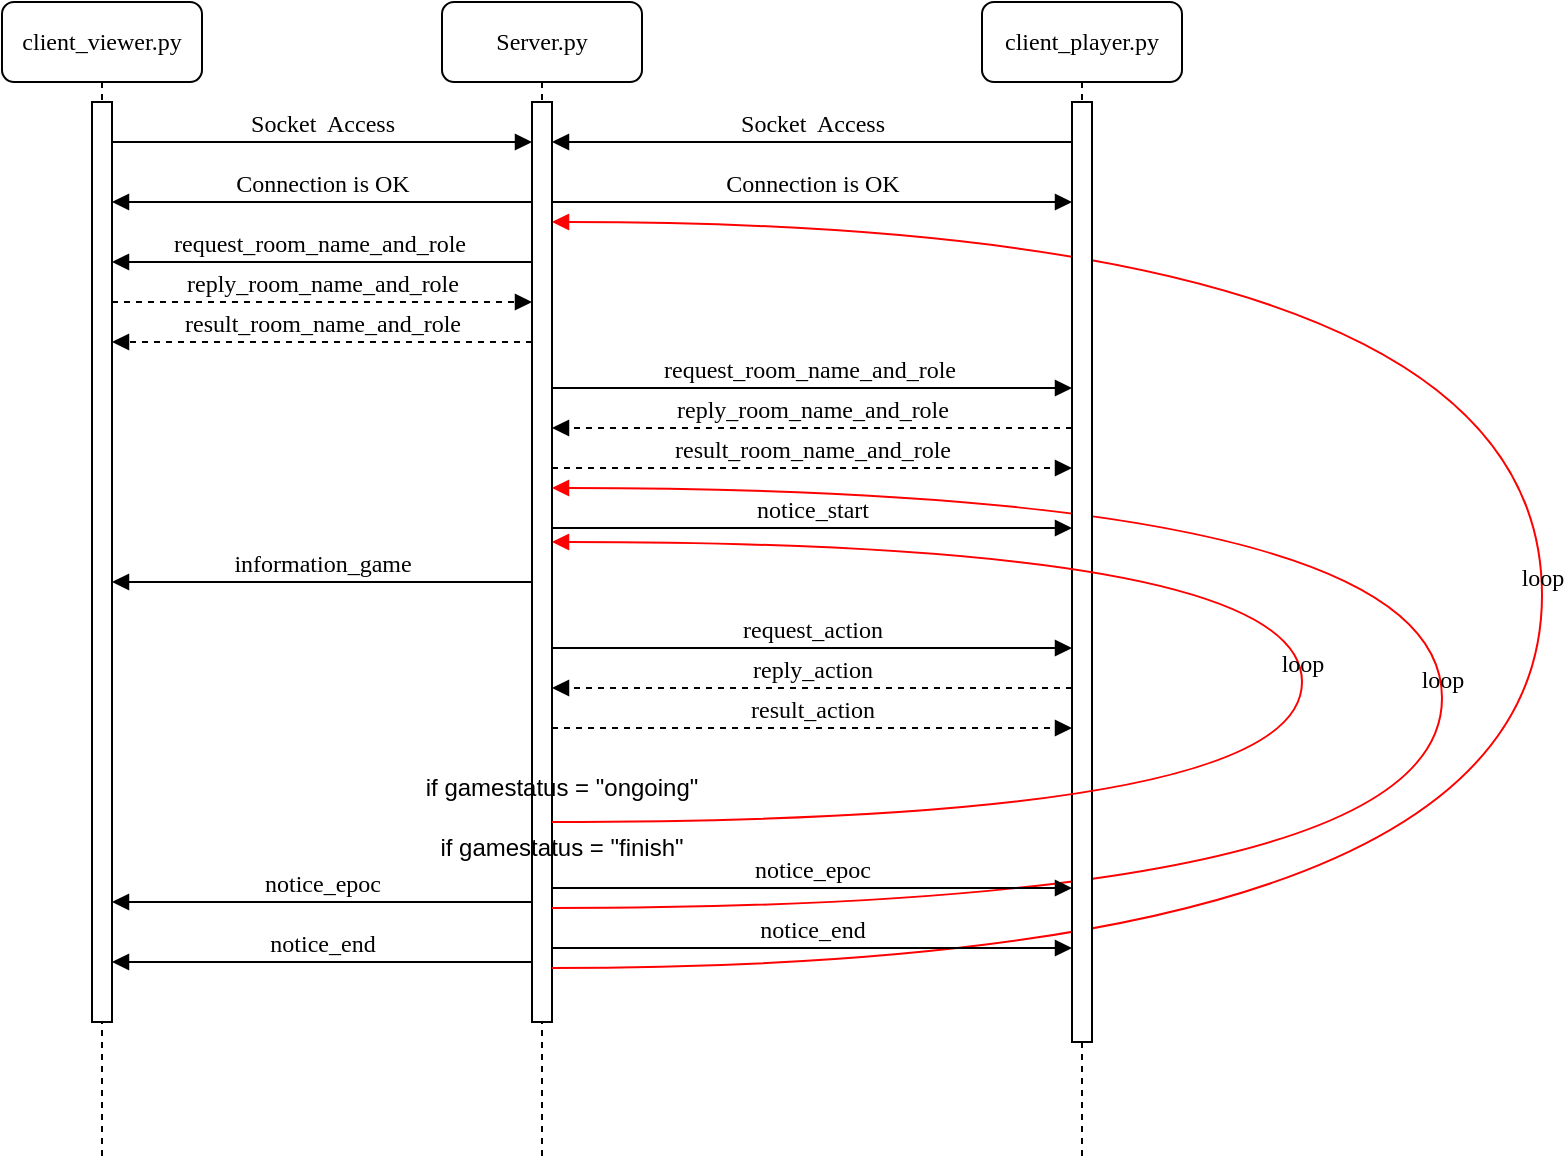 <mxfile version="13.0.1"><diagram name="Page-1" id="13e1069c-82ec-6db2-03f1-153e76fe0fe0"><mxGraphModel dx="981" dy="492" grid="1" gridSize="10" guides="1" tooltips="1" connect="1" arrows="1" fold="1" page="1" pageScale="1" pageWidth="1100" pageHeight="850" background="#ffffff" math="0" shadow="0"><root><mxCell id="0"/><mxCell id="1" parent="0"/><mxCell id="7baba1c4bc27f4b0-2" value="Server.py" style="shape=umlLifeline;perimeter=lifelinePerimeter;whiteSpace=wrap;html=1;container=1;collapsible=0;recursiveResize=0;outlineConnect=0;rounded=1;shadow=0;comic=0;labelBackgroundColor=none;strokeWidth=1;fontFamily=Verdana;fontSize=12;align=center;" parent="1" vertex="1"><mxGeometry x="240" y="80" width="100" height="580" as="geometry"/></mxCell><mxCell id="7baba1c4bc27f4b0-10" value="" style="html=1;points=[];perimeter=orthogonalPerimeter;rounded=0;shadow=0;comic=0;labelBackgroundColor=none;strokeWidth=1;fontFamily=Verdana;fontSize=12;align=center;" parent="7baba1c4bc27f4b0-2" vertex="1"><mxGeometry x="45" y="50" width="10" height="460" as="geometry"/></mxCell><mxCell id="b_O5hPqMvMYezO1hJtx4-10" value="loop" style="html=1;verticalAlign=bottom;endArrow=block;labelBackgroundColor=none;fontFamily=Verdana;fontSize=12;elbow=vertical;edgeStyle=orthogonalEdgeStyle;curved=1;fillColor=#f8cecc;strokeColor=#FF0000;" parent="7baba1c4bc27f4b0-2" edge="1"><mxGeometry relative="1" as="geometry"><mxPoint x="55" y="453" as="sourcePoint"/><mxPoint x="55" y="243" as="targetPoint"/><Array as="points"><mxPoint x="500" y="453"/><mxPoint x="500" y="243"/></Array></mxGeometry></mxCell><mxCell id="ZpIBlPBCzrbiHhvnMdNx-2" value="loop" style="html=1;verticalAlign=bottom;endArrow=block;labelBackgroundColor=none;fontFamily=Verdana;fontSize=12;elbow=vertical;edgeStyle=orthogonalEdgeStyle;curved=1;fillColor=#f8cecc;strokeColor=#FF0000;" edge="1" parent="7baba1c4bc27f4b0-2" target="7baba1c4bc27f4b0-10"><mxGeometry relative="1" as="geometry"><mxPoint x="55" y="483" as="sourcePoint"/><mxPoint x="55" y="143" as="targetPoint"/><Array as="points"><mxPoint x="550" y="483"/><mxPoint x="550" y="110"/></Array></mxGeometry></mxCell><mxCell id="7baba1c4bc27f4b0-3" value="client_player.py" style="shape=umlLifeline;perimeter=lifelinePerimeter;whiteSpace=wrap;html=1;container=1;collapsible=0;recursiveResize=0;outlineConnect=0;rounded=1;shadow=0;comic=0;labelBackgroundColor=none;strokeWidth=1;fontFamily=Verdana;fontSize=12;align=center;" parent="1" vertex="1"><mxGeometry x="510" y="80" width="100" height="580" as="geometry"/></mxCell><mxCell id="7baba1c4bc27f4b0-13" value="" style="html=1;points=[];perimeter=orthogonalPerimeter;rounded=0;shadow=0;comic=0;labelBackgroundColor=none;strokeWidth=1;fontFamily=Verdana;fontSize=12;align=center;" parent="7baba1c4bc27f4b0-3" vertex="1"><mxGeometry x="45" y="50" width="10" height="470" as="geometry"/></mxCell><mxCell id="7baba1c4bc27f4b0-8" value="client_viewer.py" style="shape=umlLifeline;perimeter=lifelinePerimeter;whiteSpace=wrap;html=1;container=1;collapsible=0;recursiveResize=0;outlineConnect=0;rounded=1;shadow=0;comic=0;labelBackgroundColor=none;strokeWidth=1;fontFamily=Verdana;fontSize=12;align=center;" parent="1" vertex="1"><mxGeometry x="20" y="80" width="100" height="580" as="geometry"/></mxCell><mxCell id="7baba1c4bc27f4b0-9" value="" style="html=1;points=[];perimeter=orthogonalPerimeter;rounded=0;shadow=0;comic=0;labelBackgroundColor=none;strokeWidth=1;fontFamily=Verdana;fontSize=12;align=center;" parent="7baba1c4bc27f4b0-8" vertex="1"><mxGeometry x="45" y="50" width="10" height="460" as="geometry"/></mxCell><mxCell id="CcWRe7wPhoUPbyZ3DxRf-2" value="Socket&amp;nbsp; Access" style="html=1;verticalAlign=bottom;endArrow=block;entryX=0;entryY=0;labelBackgroundColor=none;fontFamily=Verdana;fontSize=12;edgeStyle=elbowEdgeStyle;elbow=vertical;" parent="1" source="7baba1c4bc27f4b0-13" edge="1"><mxGeometry relative="1" as="geometry"><mxPoint x="160" y="190" as="sourcePoint"/><mxPoint x="295" y="150" as="targetPoint"/></mxGeometry></mxCell><mxCell id="CcWRe7wPhoUPbyZ3DxRf-9" value="request_room_name_and_role&amp;nbsp;" style="html=1;verticalAlign=bottom;endArrow=block;labelBackgroundColor=none;fontFamily=Verdana;fontSize=12;edgeStyle=elbowEdgeStyle;elbow=vertical;" parent="1" edge="1"><mxGeometry relative="1" as="geometry"><mxPoint x="295" y="273" as="sourcePoint"/><mxPoint x="555" y="273" as="targetPoint"/><Array as="points"><mxPoint x="330" y="273"/><mxPoint x="520" y="253"/><mxPoint x="320" y="253"/><mxPoint x="430" y="253"/><mxPoint x="340" y="293"/><mxPoint x="360" y="250"/><mxPoint x="360" y="233"/><mxPoint x="400" y="273"/><mxPoint x="365" y="323"/></Array></mxGeometry></mxCell><mxCell id="CcWRe7wPhoUPbyZ3DxRf-10" value="result_room_name_and_role" style="html=1;verticalAlign=bottom;endArrow=block;labelBackgroundColor=none;fontFamily=Verdana;fontSize=12;edgeStyle=elbowEdgeStyle;elbow=vertical;dashed=1;" parent="1" edge="1"><mxGeometry relative="1" as="geometry"><mxPoint x="295" y="313" as="sourcePoint"/><mxPoint x="555" y="313" as="targetPoint"/><Array as="points"><mxPoint x="320" y="313"/><mxPoint x="500" y="303"/><mxPoint x="420" y="333"/><mxPoint x="330" y="313"/><mxPoint x="340" y="293"/><mxPoint x="440" y="263"/><mxPoint x="350" y="303"/><mxPoint x="370" y="260"/><mxPoint x="370" y="243"/><mxPoint x="410" y="283"/><mxPoint x="375" y="333"/></Array></mxGeometry></mxCell><mxCell id="CcWRe7wPhoUPbyZ3DxRf-11" value="reply_room_name_and_role" style="html=1;verticalAlign=bottom;endArrow=block;labelBackgroundColor=none;fontFamily=Verdana;fontSize=12;edgeStyle=elbowEdgeStyle;elbow=vertical;dashed=1;" parent="1" edge="1"><mxGeometry relative="1" as="geometry"><mxPoint x="555" y="293" as="sourcePoint"/><mxPoint x="295" y="293" as="targetPoint"/><Array as="points"><mxPoint x="330" y="293"/><mxPoint x="460" y="283"/><mxPoint x="480" y="353"/><mxPoint x="410" y="353"/><mxPoint x="330" y="333"/><mxPoint x="410" y="313"/><mxPoint x="420" y="323"/><mxPoint x="430" y="313"/><mxPoint x="335" y="332.58"/><mxPoint x="435" y="302.58"/><mxPoint x="345" y="342.58"/><mxPoint x="365" y="299.58"/><mxPoint x="365" y="282.58"/><mxPoint x="405" y="322.58"/><mxPoint x="370" y="372.58"/></Array></mxGeometry></mxCell><mxCell id="CcWRe7wPhoUPbyZ3DxRf-15" value="information_game" style="html=1;verticalAlign=bottom;endArrow=block;labelBackgroundColor=none;fontFamily=Verdana;fontSize=12;edgeStyle=elbowEdgeStyle;elbow=vertical;" parent="1" source="7baba1c4bc27f4b0-10" target="7baba1c4bc27f4b0-9" edge="1"><mxGeometry relative="1" as="geometry"><mxPoint x="270" y="350" as="sourcePoint"/><mxPoint x="120" y="350" as="targetPoint"/><Array as="points"><mxPoint x="250" y="370"/><mxPoint x="230" y="380"/><mxPoint x="250" y="350"/><mxPoint x="250" y="250"/><mxPoint x="260" y="390"/><mxPoint x="250" y="350"/><mxPoint x="180" y="340"/><mxPoint x="235" y="350"/><mxPoint x="155" y="330"/><mxPoint x="235" y="310"/><mxPoint x="245" y="320"/><mxPoint x="255" y="310"/><mxPoint x="160" y="329.58"/><mxPoint x="260" y="299.58"/><mxPoint x="170" y="339.58"/><mxPoint x="190" y="296.58"/><mxPoint x="190" y="279.58"/><mxPoint x="230" y="319.58"/><mxPoint x="195" y="369.58"/></Array></mxGeometry></mxCell><mxCell id="CcWRe7wPhoUPbyZ3DxRf-17" value="notice_start" style="html=1;verticalAlign=bottom;endArrow=block;labelBackgroundColor=none;fontFamily=Verdana;fontSize=12;edgeStyle=elbowEdgeStyle;elbow=vertical;" parent="1" edge="1"><mxGeometry relative="1" as="geometry"><mxPoint x="295" y="343" as="sourcePoint"/><mxPoint x="555" y="343" as="targetPoint"/><Array as="points"><mxPoint x="320" y="343"/><mxPoint x="320" y="343"/><mxPoint x="350" y="353"/><mxPoint x="490" y="333"/><mxPoint x="350" y="392"/><mxPoint x="425" y="392.17"/><mxPoint x="335" y="372.17"/><mxPoint x="345" y="352.17"/><mxPoint x="445" y="322.17"/><mxPoint x="355" y="362.17"/><mxPoint x="375" y="319.17"/><mxPoint x="375" y="302.17"/><mxPoint x="415" y="342.17"/><mxPoint x="380" y="392.17"/></Array></mxGeometry></mxCell><mxCell id="CcWRe7wPhoUPbyZ3DxRf-19" value="Connection is OK" style="html=1;verticalAlign=bottom;endArrow=block;labelBackgroundColor=none;fontFamily=Verdana;fontSize=12;edgeStyle=elbowEdgeStyle;elbow=vertical;" parent="1" source="7baba1c4bc27f4b0-10" target="7baba1c4bc27f4b0-9" edge="1"><mxGeometry relative="1" as="geometry"><mxPoint x="295" y="350" as="sourcePoint"/><mxPoint x="165" y="350" as="targetPoint"/><Array as="points"><mxPoint x="260" y="180"/><mxPoint x="250" y="350"/><mxPoint x="270" y="345"/><mxPoint x="260" y="320"/><mxPoint x="260" y="390"/><mxPoint x="190" y="350"/><mxPoint x="245" y="360"/><mxPoint x="165" y="340"/><mxPoint x="245" y="320"/><mxPoint x="255" y="330"/><mxPoint x="265" y="320"/><mxPoint x="170" y="339.58"/><mxPoint x="270" y="309.58"/><mxPoint x="180" y="349.58"/><mxPoint x="200" y="306.58"/><mxPoint x="200" y="289.58"/><mxPoint x="240" y="329.58"/><mxPoint x="205" y="379.58"/></Array></mxGeometry></mxCell><mxCell id="CcWRe7wPhoUPbyZ3DxRf-20" value="request_action" style="html=1;verticalAlign=bottom;endArrow=block;labelBackgroundColor=none;fontFamily=Verdana;fontSize=12;edgeStyle=elbowEdgeStyle;elbow=vertical;" parent="1" edge="1"><mxGeometry relative="1" as="geometry"><mxPoint x="295" y="403" as="sourcePoint"/><mxPoint x="555" y="403" as="targetPoint"/><Array as="points"><mxPoint x="370" y="403"/><mxPoint x="510" y="363"/><mxPoint x="400" y="443"/><mxPoint x="370" y="483"/><mxPoint x="350" y="493"/><mxPoint x="380" y="463"/><mxPoint x="340" y="443"/><mxPoint x="375" y="463"/><mxPoint x="410" y="493"/><mxPoint x="430" y="473"/><mxPoint x="405" y="492.58"/><mxPoint x="345" y="527.58"/></Array></mxGeometry></mxCell><mxCell id="CcWRe7wPhoUPbyZ3DxRf-26" value="if gamestatus = &quot;ongoing&quot;" style="text;html=1;strokeColor=none;fillColor=none;align=center;verticalAlign=middle;whiteSpace=wrap;rounded=0;" parent="1" vertex="1"><mxGeometry x="230" y="463" width="140" height="20" as="geometry"/></mxCell><mxCell id="CcWRe7wPhoUPbyZ3DxRf-29" value="if gamestatus = &quot;finish&quot;" style="text;html=1;strokeColor=none;fillColor=none;align=center;verticalAlign=middle;whiteSpace=wrap;rounded=0;" parent="1" vertex="1"><mxGeometry x="230" y="493" width="140" height="20" as="geometry"/></mxCell><mxCell id="b_O5hPqMvMYezO1hJtx4-1" value="Connection is OK" style="html=1;verticalAlign=bottom;endArrow=block;labelBackgroundColor=none;fontFamily=Verdana;fontSize=12;edgeStyle=elbowEdgeStyle;elbow=vertical;" parent="1" source="7baba1c4bc27f4b0-10" target="7baba1c4bc27f4b0-13" edge="1"><mxGeometry relative="1" as="geometry"><mxPoint x="300" y="170" as="sourcePoint"/><mxPoint x="450" y="170" as="targetPoint"/><Array as="points"><mxPoint x="360" y="180"/><mxPoint x="435" y="170"/><mxPoint x="345" y="210"/><mxPoint x="365" y="167"/><mxPoint x="365" y="150"/><mxPoint x="405" y="190"/><mxPoint x="370" y="240"/></Array></mxGeometry></mxCell><mxCell id="b_O5hPqMvMYezO1hJtx4-4" value="reply_action" style="html=1;verticalAlign=bottom;endArrow=block;labelBackgroundColor=none;fontFamily=Verdana;fontSize=12;edgeStyle=elbowEdgeStyle;elbow=vertical;dashed=1;" parent="1" edge="1"><mxGeometry relative="1" as="geometry"><mxPoint x="555" y="423" as="sourcePoint"/><mxPoint x="295" y="423" as="targetPoint"/><Array as="points"><mxPoint x="360" y="423"/><mxPoint x="330" y="383"/><mxPoint x="470" y="293"/><mxPoint x="490" y="363"/><mxPoint x="420" y="363"/><mxPoint x="340" y="343"/><mxPoint x="420" y="323"/><mxPoint x="430" y="333"/><mxPoint x="440" y="323"/><mxPoint x="345" y="342.58"/><mxPoint x="445" y="312.58"/><mxPoint x="355" y="352.58"/><mxPoint x="375" y="309.58"/><mxPoint x="375" y="292.58"/><mxPoint x="415" y="332.58"/><mxPoint x="380" y="382.58"/></Array></mxGeometry></mxCell><mxCell id="b_O5hPqMvMYezO1hJtx4-5" value="result_action" style="html=1;verticalAlign=bottom;endArrow=block;labelBackgroundColor=none;fontFamily=Verdana;fontSize=12;edgeStyle=elbowEdgeStyle;elbow=vertical;dashed=1;" parent="1" edge="1"><mxGeometry relative="1" as="geometry"><mxPoint x="295" y="443" as="sourcePoint"/><mxPoint x="555" y="443" as="targetPoint"/><Array as="points"><mxPoint x="380" y="443"/><mxPoint x="480" y="403"/><mxPoint x="330" y="393"/><mxPoint x="520" y="373"/><mxPoint x="410" y="453"/><mxPoint x="380" y="493"/><mxPoint x="360" y="503"/><mxPoint x="390" y="473"/><mxPoint x="350" y="453"/><mxPoint x="385" y="473"/><mxPoint x="420" y="503"/><mxPoint x="440" y="483"/><mxPoint x="415" y="502.58"/><mxPoint x="355" y="537.58"/></Array></mxGeometry></mxCell><mxCell id="b_O5hPqMvMYezO1hJtx4-7" value="notice_end" style="html=1;verticalAlign=bottom;endArrow=block;labelBackgroundColor=none;fontFamily=Verdana;fontSize=12;edgeStyle=elbowEdgeStyle;elbow=vertical;" parent="1" edge="1"><mxGeometry relative="1" as="geometry"><mxPoint x="295" y="553" as="sourcePoint"/><mxPoint x="555" y="553" as="targetPoint"/><Array as="points"><mxPoint x="350" y="553"/><mxPoint x="360" y="543"/><mxPoint x="480" y="523"/><mxPoint x="370" y="553"/><mxPoint x="485" y="593"/><mxPoint x="345" y="652"/><mxPoint x="420" y="652.17"/><mxPoint x="330" y="632.17"/><mxPoint x="340" y="612.17"/><mxPoint x="440" y="582.17"/><mxPoint x="350" y="622.17"/><mxPoint x="370" y="579.17"/><mxPoint x="370" y="562.17"/><mxPoint x="410" y="602.17"/><mxPoint x="375" y="652.17"/></Array></mxGeometry></mxCell><mxCell id="ZpIBlPBCzrbiHhvnMdNx-1" value="notice_epoc" style="html=1;verticalAlign=bottom;endArrow=block;labelBackgroundColor=none;fontFamily=Verdana;fontSize=12;edgeStyle=elbowEdgeStyle;elbow=vertical;" edge="1" parent="1"><mxGeometry relative="1" as="geometry"><mxPoint x="295" y="523" as="sourcePoint"/><mxPoint x="555" y="523" as="targetPoint"/><Array as="points"><mxPoint x="350" y="523"/><mxPoint x="360" y="513"/><mxPoint x="480" y="493"/><mxPoint x="370" y="523"/><mxPoint x="485" y="563"/><mxPoint x="345" y="622"/><mxPoint x="420" y="622.17"/><mxPoint x="330" y="602.17"/><mxPoint x="340" y="582.17"/><mxPoint x="440" y="552.17"/><mxPoint x="350" y="592.17"/><mxPoint x="370" y="549.17"/><mxPoint x="370" y="532.17"/><mxPoint x="410" y="572.17"/><mxPoint x="375" y="622.17"/></Array></mxGeometry></mxCell><mxCell id="ZpIBlPBCzrbiHhvnMdNx-3" value="Socket&amp;nbsp; Access" style="html=1;verticalAlign=bottom;endArrow=block;labelBackgroundColor=none;fontFamily=Verdana;fontSize=12;edgeStyle=elbowEdgeStyle;elbow=vertical;" edge="1" parent="1" source="7baba1c4bc27f4b0-9" target="7baba1c4bc27f4b0-10"><mxGeometry relative="1" as="geometry"><mxPoint x="565" y="160" as="sourcePoint"/><mxPoint x="305" y="160" as="targetPoint"/><Array as="points"><mxPoint x="210" y="150"/></Array></mxGeometry></mxCell><mxCell id="ZpIBlPBCzrbiHhvnMdNx-4" value="request_room_name_and_role&amp;nbsp;" style="html=1;verticalAlign=bottom;endArrow=block;labelBackgroundColor=none;fontFamily=Verdana;fontSize=12;edgeStyle=elbowEdgeStyle;elbow=vertical;" edge="1" parent="1" source="7baba1c4bc27f4b0-10" target="7baba1c4bc27f4b0-9"><mxGeometry relative="1" as="geometry"><mxPoint x="100" y="290" as="sourcePoint"/><mxPoint x="360" y="290" as="targetPoint"/><Array as="points"><mxPoint x="160" y="210"/><mxPoint x="110" y="200"/><mxPoint x="230" y="220"/><mxPoint x="325" y="290"/><mxPoint x="125" y="290"/><mxPoint x="235" y="290"/><mxPoint x="145" y="330"/><mxPoint x="165" y="287"/><mxPoint x="165" y="270"/><mxPoint x="205" y="310"/><mxPoint x="170" y="360"/></Array></mxGeometry></mxCell><mxCell id="ZpIBlPBCzrbiHhvnMdNx-5" value="reply_room_name_and_role" style="html=1;verticalAlign=bottom;endArrow=block;labelBackgroundColor=none;fontFamily=Verdana;fontSize=12;edgeStyle=elbowEdgeStyle;elbow=vertical;dashed=1;" edge="1" parent="1" source="7baba1c4bc27f4b0-9" target="7baba1c4bc27f4b0-10"><mxGeometry relative="1" as="geometry"><mxPoint x="565" y="270" as="sourcePoint"/><mxPoint x="305" y="270" as="targetPoint"/><Array as="points"><mxPoint x="230" y="230"/><mxPoint x="140" y="240"/><mxPoint x="180" y="230"/><mxPoint x="240" y="270"/><mxPoint x="490" y="340"/><mxPoint x="420" y="340"/><mxPoint x="340" y="320"/><mxPoint x="420" y="300"/><mxPoint x="430" y="310"/><mxPoint x="440" y="300"/><mxPoint x="345" y="319.58"/><mxPoint x="445" y="289.58"/><mxPoint x="355" y="329.58"/><mxPoint x="375" y="286.58"/><mxPoint x="375" y="269.58"/><mxPoint x="415" y="309.58"/><mxPoint x="380" y="359.58"/></Array></mxGeometry></mxCell><mxCell id="CcWRe7wPhoUPbyZ3DxRf-33" value="loop" style="html=1;verticalAlign=bottom;endArrow=block;labelBackgroundColor=none;fontFamily=Verdana;fontSize=12;elbow=vertical;edgeStyle=orthogonalEdgeStyle;curved=1;fillColor=#f8cecc;strokeColor=#FF0000;" parent="1" target="7baba1c4bc27f4b0-10" edge="1"><mxGeometry relative="1" as="geometry"><mxPoint x="295" y="490" as="sourcePoint"/><mxPoint x="295" y="360" as="targetPoint"/><Array as="points"><mxPoint x="670" y="490"/><mxPoint x="670" y="350"/></Array></mxGeometry></mxCell><mxCell id="ZpIBlPBCzrbiHhvnMdNx-6" value="result_room_name_and_role" style="html=1;verticalAlign=bottom;endArrow=block;labelBackgroundColor=none;fontFamily=Verdana;fontSize=12;edgeStyle=elbowEdgeStyle;elbow=vertical;dashed=1;" edge="1" parent="1" source="7baba1c4bc27f4b0-10" target="7baba1c4bc27f4b0-9"><mxGeometry relative="1" as="geometry"><mxPoint x="305" y="323" as="sourcePoint"/><mxPoint x="565" y="323" as="targetPoint"/><Array as="points"><mxPoint x="240" y="250"/><mxPoint x="180" y="330"/><mxPoint x="510" y="313"/><mxPoint x="430" y="343"/><mxPoint x="340" y="323"/><mxPoint x="350" y="303"/><mxPoint x="450" y="273"/><mxPoint x="360" y="313"/><mxPoint x="380" y="270"/><mxPoint x="380" y="253"/><mxPoint x="420" y="293"/><mxPoint x="385" y="343"/></Array></mxGeometry></mxCell><mxCell id="ZpIBlPBCzrbiHhvnMdNx-7" value="notice_epoc&lt;span style=&quot;font-family: monospace ; font-size: 0px&quot;&gt;%3CmxGraphModel%3E%3Croot%3E%3CmxCell%20id%3D%220%22%2F%3E%3CmxCell%20id%3D%221%22%20parent%3D%220%22%2F%3E%3CmxCell%20id%3D%222%22%20value%3D%22Server.py%22%20style%3D%22shape%3DumlLifeline%3Bperimeter%3DlifelinePerimeter%3BwhiteSpace%3Dwrap%3Bhtml%3D1%3Bcontainer%3D1%3Bcollapsible%3D0%3BrecursiveResize%3D0%3BoutlineConnect%3D0%3Brounded%3D1%3Bshadow%3D0%3Bcomic%3D0%3BlabelBackgroundColor%3Dnone%3BstrokeWidth%3D1%3BfontFamily%3DVerdana%3BfontSize%3D12%3Balign%3Dcenter%3B%22%20vertex%3D%221%22%20parent%3D%221%22%3E%3CmxGeometry%20x%3D%22240%22%20y%3D%2280%22%20width%3D%22100%22%20height%3D%22580%22%20as%3D%22geometry%22%2F%3E%3C%2FmxCell%3E%3CmxCell%20id%3D%223%22%20value%3D%22%22%20style%3D%22html%3D1%3Bpoints%3D%5B%5D%3Bperimeter%3DorthogonalPerimeter%3Brounded%3D0%3Bshadow%3D0%3Bcomic%3D0%3BlabelBackgroundColor%3Dnone%3BstrokeWidth%3D1%3BfontFamily%3DVerdana%3BfontSize%3D12%3Balign%3Dcenter%3B%22%20vertex%3D%221%22%20parent%3D%222%22%3E%3CmxGeometry%20x%3D%2245%22%20y%3D%2250%22%20width%3D%2210%22%20height%3D%22460%22%20as%3D%22geometry%22%2F%3E%3C%2FmxCell%3E%3CmxCell%20id%3D%224%22%20value%3D%22loop%22%20style%3D%22html%3D1%3BverticalAlign%3Dbottom%3BendArrow%3Dblock%3BlabelBackgroundColor%3Dnone%3BfontFamily%3DVerdana%3BfontSize%3D12%3Belbow%3Dvertical%3BedgeStyle%3DorthogonalEdgeStyle%3Bcurved%3D1%3BfillColor%3D%23f8cecc%3BstrokeColor%3D%23FF0000%3B%22%20edge%3D%221%22%20parent%3D%222%22%3E%3CmxGeometry%20relative%3D%221%22%20as%3D%22geometry%22%3E%3CmxPoint%20x%3D%2255%22%20y%3D%22453%22%20as%3D%22sourcePoint%22%2F%3E%3CmxPoint%20x%3D%2255%22%20y%3D%22243%22%20as%3D%22targetPoint%22%2F%3E%3CArray%20as%3D%22points%22%3E%3CmxPoint%20x%3D%22500%22%20y%3D%22453%22%2F%3E%3CmxPoint%20x%3D%22500%22%20y%3D%22243%22%2F%3E%3C%2FArray%3E%3C%2FmxGeometry%3E%3C%2FmxCell%3E%3CmxCell%20id%3D%225%22%20value%3D%22loop%22%20style%3D%22html%3D1%3BverticalAlign%3Dbottom%3BendArrow%3Dblock%3BlabelBackgroundColor%3Dnone%3BfontFamily%3DVerdana%3BfontSize%3D12%3Belbow%3Dvertical%3BedgeStyle%3DorthogonalEdgeStyle%3Bcurved%3D1%3BfillColor%3D%23f8cecc%3BstrokeColor%3D%23FF0000%3B%22%20edge%3D%221%22%20parent%3D%222%22%3E%3CmxGeometry%20relative%3D%221%22%20as%3D%22geometry%22%3E%3CmxPoint%20x%3D%2255%22%20y%3D%22483%22%20as%3D%22sourcePoint%22%2F%3E%3CmxPoint%20x%3D%2255%22%20y%3D%22143%22%20as%3D%22targetPoint%22%2F%3E%3CArray%20as%3D%22points%22%3E%3CmxPoint%20x%3D%22550%22%20y%3D%22483%22%2F%3E%3CmxPoint%20x%3D%22550%22%20y%3D%22143%22%2F%3E%3C%2FArray%3E%3C%2FmxGeometry%3E%3C%2FmxCell%3E%3CmxCell%20id%3D%226%22%20value%3D%22client_player.py%22%20style%3D%22shape%3DumlLifeline%3Bperimeter%3DlifelinePerimeter%3BwhiteSpace%3Dwrap%3Bhtml%3D1%3Bcontainer%3D1%3Bcollapsible%3D0%3BrecursiveResize%3D0%3BoutlineConnect%3D0%3Brounded%3D1%3Bshadow%3D0%3Bcomic%3D0%3BlabelBackgroundColor%3Dnone%3BstrokeWidth%3D1%3BfontFamily%3DVerdana%3BfontSize%3D12%3Balign%3Dcenter%3B%22%20vertex%3D%221%22%20parent%3D%221%22%3E%3CmxGeometry%20x%3D%22510%22%20y%3D%2280%22%20width%3D%22100%22%20height%3D%22580%22%20as%3D%22geometry%22%2F%3E%3C%2FmxCell%3E%3CmxCell%20id%3D%227%22%20value%3D%22%22%20style%3D%22html%3D1%3Bpoints%3D%5B%5D%3Bperimeter%3DorthogonalPerimeter%3Brounded%3D0%3Bshadow%3D0%3Bcomic%3D0%3BlabelBackgroundColor%3Dnone%3BstrokeWidth%3D1%3BfontFamily%3DVerdana%3BfontSize%3D12%3Balign%3Dcenter%3B%22%20vertex%3D%221%22%20parent%3D%226%22%3E%3CmxGeometry%20x%3D%2245%22%20y%3D%2250%22%20width%3D%2210%22%20height%3D%22470%22%20as%3D%22geometry%22%2F%3E%3C%2FmxCell%3E%3CmxCell%20id%3D%228%22%20value%3D%22client_viewer.py%22%20style%3D%22shape%3DumlLifeline%3Bperimeter%3DlifelinePerimeter%3BwhiteSpace%3Dwrap%3Bhtml%3D1%3Bcontainer%3D1%3Bcollapsible%3D0%3BrecursiveResize%3D0%3BoutlineConnect%3D0%3Brounded%3D1%3Bshadow%3D0%3Bcomic%3D0%3BlabelBackgroundColor%3Dnone%3BstrokeWidth%3D1%3BfontFamily%3DVerdana%3BfontSize%3D12%3Balign%3Dcenter%3B%22%20vertex%3D%221%22%20parent%3D%221%22%3E%3CmxGeometry%20x%3D%2220%22%20y%3D%2280%22%20width%3D%22100%22%20height%3D%22580%22%20as%3D%22geometry%22%2F%3E%3C%2FmxCell%3E%3CmxCell%20id%3D%229%22%20value%3D%22%22%20style%3D%22html%3D1%3Bpoints%3D%5B%5D%3Bperimeter%3DorthogonalPerimeter%3Brounded%3D0%3Bshadow%3D0%3Bcomic%3D0%3BlabelBackgroundColor%3Dnone%3BstrokeWidth%3D1%3BfontFamily%3DVerdana%3BfontSize%3D12%3Balign%3Dcenter%3B%22%20vertex%3D%221%22%20parent%3D%228%22%3E%3CmxGeometry%20x%3D%2245%22%20y%3D%2250%22%20width%3D%2210%22%20height%3D%22460%22%20as%3D%22geometry%22%2F%3E%3C%2FmxCell%3E%3CmxCell%20id%3D%2210%22%20value%3D%22Socket%26amp%3Bnbsp%3B%20Access%22%20style%3D%22html%3D1%3BverticalAlign%3Dbottom%3BendArrow%3Dblock%3BentryX%3D0%3BentryY%3D0%3BlabelBackgroundColor%3Dnone%3BfontFamily%3DVerdana%3BfontSize%3D12%3BedgeStyle%3DelbowEdgeStyle%3Belbow%3Dvertical%3B%22%20edge%3D%221%22%20source%3D%227%22%20parent%3D%221%22%3E%3CmxGeometry%20relative%3D%221%22%20as%3D%22geometry%22%3E%3CmxPoint%20x%3D%22160%22%20y%3D%22190%22%20as%3D%22sourcePoint%22%2F%3E%3CmxPoint%20x%3D%22295%22%20y%3D%22150%22%20as%3D%22targetPoint%22%2F%3E%3C%2FmxGeometry%3E%3C%2FmxCell%3E%3CmxCell%20id%3D%2211%22%20value%3D%22request_room_name_and_role%26amp%3Bnbsp%3B%22%20style%3D%22html%3D1%3BverticalAlign%3Dbottom%3BendArrow%3Dblock%3BlabelBackgroundColor%3Dnone%3BfontFamily%3DVerdana%3BfontSize%3D12%3BedgeStyle%3DelbowEdgeStyle%3Belbow%3Dvertical%3B%22%20edge%3D%221%22%20parent%3D%221%22%3E%3CmxGeometry%20relative%3D%221%22%20as%3D%22geometry%22%3E%3CmxPoint%20x%3D%22295%22%20y%3D%22273%22%20as%3D%22sourcePoint%22%2F%3E%3CmxPoint%20x%3D%22555%22%20y%3D%22273%22%20as%3D%22targetPoint%22%2F%3E%3CArray%20as%3D%22points%22%3E%3CmxPoint%20x%3D%22330%22%20y%3D%22273%22%2F%3E%3CmxPoint%20x%3D%22520%22%20y%3D%22253%22%2F%3E%3CmxPoint%20x%3D%22320%22%20y%3D%22253%22%2F%3E%3CmxPoint%20x%3D%22430%22%20y%3D%22253%22%2F%3E%3CmxPoint%20x%3D%22340%22%20y%3D%22293%22%2F%3E%3CmxPoint%20x%3D%22360%22%20y%3D%22250%22%2F%3E%3CmxPoint%20x%3D%22360%22%20y%3D%22233%22%2F%3E%3CmxPoint%20x%3D%22400%22%20y%3D%22273%22%2F%3E%3CmxPoint%20x%3D%22365%22%20y%3D%22323%22%2F%3E%3C%2FArray%3E%3C%2FmxGeometry%3E%3C%2FmxCell%3E%3CmxCell%20id%3D%2212%22%20value%3D%22result_room_name_and_role%22%20style%3D%22html%3D1%3BverticalAlign%3Dbottom%3BendArrow%3Dblock%3BlabelBackgroundColor%3Dnone%3BfontFamily%3DVerdana%3BfontSize%3D12%3BedgeStyle%3DelbowEdgeStyle%3Belbow%3Dvertical%3Bdashed%3D1%3B%22%20edge%3D%221%22%20parent%3D%221%22%3E%3CmxGeometry%20relative%3D%221%22%20as%3D%22geometry%22%3E%3CmxPoint%20x%3D%22295%22%20y%3D%22313%22%20as%3D%22sourcePoint%22%2F%3E%3CmxPoint%20x%3D%22555%22%20y%3D%22313%22%20as%3D%22targetPoint%22%2F%3E%3CArray%20as%3D%22points%22%3E%3CmxPoint%20x%3D%22320%22%20y%3D%22313%22%2F%3E%3CmxPoint%20x%3D%22500%22%20y%3D%22303%22%2F%3E%3CmxPoint%20x%3D%22420%22%20y%3D%22333%22%2F%3E%3CmxPoint%20x%3D%22330%22%20y%3D%22313%22%2F%3E%3CmxPoint%20x%3D%22340%22%20y%3D%22293%22%2F%3E%3CmxPoint%20x%3D%22440%22%20y%3D%22263%22%2F%3E%3CmxPoint%20x%3D%22350%22%20y%3D%22303%22%2F%3E%3CmxPoint%20x%3D%22370%22%20y%3D%22260%22%2F%3E%3CmxPoint%20x%3D%22370%22%20y%3D%22243%22%2F%3E%3CmxPoint%20x%3D%22410%22%20y%3D%22283%22%2F%3E%3CmxPoint%20x%3D%22375%22%20y%3D%22333%22%2F%3E%3C%2FArray%3E%3C%2FmxGeometry%3E%3C%2FmxCell%3E%3CmxCell%20id%3D%2213%22%20value%3D%22reply_room_name_and_role%22%20style%3D%22html%3D1%3BverticalAlign%3Dbottom%3BendArrow%3Dblock%3BlabelBackgroundColor%3Dnone%3BfontFamily%3DVerdana%3BfontSize%3D12%3BedgeStyle%3DelbowEdgeStyle%3Belbow%3Dvertical%3Bdashed%3D1%3B%22%20edge%3D%221%22%20parent%3D%221%22%3E%3CmxGeometry%20relative%3D%221%22%20as%3D%22geometry%22%3E%3CmxPoint%20x%3D%22555%22%20y%3D%22293%22%20as%3D%22sourcePoint%22%2F%3E%3CmxPoint%20x%3D%22295%22%20y%3D%22293%22%20as%3D%22targetPoint%22%2F%3E%3CArray%20as%3D%22points%22%3E%3CmxPoint%20x%3D%22330%22%20y%3D%22293%22%2F%3E%3CmxPoint%20x%3D%22460%22%20y%3D%22283%22%2F%3E%3CmxPoint%20x%3D%22480%22%20y%3D%22353%22%2F%3E%3CmxPoint%20x%3D%22410%22%20y%3D%22353%22%2F%3E%3CmxPoint%20x%3D%22330%22%20y%3D%22333%22%2F%3E%3CmxPoint%20x%3D%22410%22%20y%3D%22313%22%2F%3E%3CmxPoint%20x%3D%22420%22%20y%3D%22323%22%2F%3E%3CmxPoint%20x%3D%22430%22%20y%3D%22313%22%2F%3E%3CmxPoint%20x%3D%22335%22%20y%3D%22332.58%22%2F%3E%3CmxPoint%20x%3D%22435%22%20y%3D%22302.58%22%2F%3E%3CmxPoint%20x%3D%22345%22%20y%3D%22342.58%22%2F%3E%3CmxPoint%20x%3D%22365%22%20y%3D%22299.58%22%2F%3E%3CmxPoint%20x%3D%22365%22%20y%3D%22282.58%22%2F%3E%3CmxPoint%20x%3D%22405%22%20y%3D%22322.58%22%2F%3E%3CmxPoint%20x%3D%22370%22%20y%3D%22372.58%22%2F%3E%3C%2FArray%3E%3C%2FmxGeometry%3E%3C%2FmxCell%3E%3CmxCell%20id%3D%2214%22%20value%3D%22information_game%22%20style%3D%22html%3D1%3BverticalAlign%3Dbottom%3BendArrow%3Dblock%3BlabelBackgroundColor%3Dnone%3BfontFamily%3DVerdana%3BfontSize%3D12%3BedgeStyle%3DelbowEdgeStyle%3Belbow%3Dvertical%3B%22%20edge%3D%221%22%20source%3D%223%22%20target%3D%229%22%20parent%3D%221%22%3E%3CmxGeometry%20relative%3D%221%22%20as%3D%22geometry%22%3E%3CmxPoint%20x%3D%22270%22%20y%3D%22350%22%20as%3D%22sourcePoint%22%2F%3E%3CmxPoint%20x%3D%22120%22%20y%3D%22350%22%20as%3D%22targetPoint%22%2F%3E%3CArray%20as%3D%22points%22%3E%3CmxPoint%20x%3D%22250%22%20y%3D%22370%22%2F%3E%3CmxPoint%20x%3D%22230%22%20y%3D%22380%22%2F%3E%3CmxPoint%20x%3D%22250%22%20y%3D%22350%22%2F%3E%3CmxPoint%20x%3D%22250%22%20y%3D%22250%22%2F%3E%3CmxPoint%20x%3D%22260%22%20y%3D%22390%22%2F%3E%3CmxPoint%20x%3D%22250%22%20y%3D%22350%22%2F%3E%3CmxPoint%20x%3D%22180%22%20y%3D%22340%22%2F%3E%3CmxPoint%20x%3D%22235%22%20y%3D%22350%22%2F%3E%3CmxPoint%20x%3D%22155%22%20y%3D%22330%22%2F%3E%3CmxPoint%20x%3D%22235%22%20y%3D%22310%22%2F%3E%3CmxPoint%20x%3D%22245%22%20y%3D%22320%22%2F%3E%3CmxPoint%20x%3D%22255%22%20y%3D%22310%22%2F%3E%3CmxPoint%20x%3D%22160%22%20y%3D%22329.58%22%2F%3E%3CmxPoint%20x%3D%22260%22%20y%3D%22299.58%22%2F%3E%3CmxPoint%20x%3D%22170%22%20y%3D%22339.58%22%2F%3E%3CmxPoint%20x%3D%22190%22%20y%3D%22296.58%22%2F%3E%3CmxPoint%20x%3D%22190%22%20y%3D%22279.58%22%2F%3E%3CmxPoint%20x%3D%22230%22%20y%3D%22319.58%22%2F%3E%3CmxPoint%20x%3D%22195%22%20y%3D%22369.58%22%2F%3E%3C%2FArray%3E%3C%2FmxGeometry%3E%3C%2FmxCell%3E%3CmxCell%20id%3D%2215%22%20value%3D%22notice_start%22%20style%3D%22html%3D1%3BverticalAlign%3Dbottom%3BendArrow%3Dblock%3BlabelBackgroundColor%3Dnone%3BfontFamily%3DVerdana%3BfontSize%3D12%3BedgeStyle%3DelbowEdgeStyle%3Belbow%3Dvertical%3B%22%20edge%3D%221%22%20parent%3D%221%22%3E%3CmxGeometry%20relative%3D%221%22%20as%3D%22geometry%22%3E%3CmxPoint%20x%3D%22295%22%20y%3D%22343%22%20as%3D%22sourcePoint%22%2F%3E%3CmxPoint%20x%3D%22555%22%20y%3D%22343%22%20as%3D%22targetPoint%22%2F%3E%3CArray%20as%3D%22points%22%3E%3CmxPoint%20x%3D%22320%22%20y%3D%22343%22%2F%3E%3CmxPoint%20x%3D%22320%22%20y%3D%22343%22%2F%3E%3CmxPoint%20x%3D%22350%22%20y%3D%22353%22%2F%3E%3CmxPoint%20x%3D%22490%22%20y%3D%22333%22%2F%3E%3CmxPoint%20x%3D%22350%22%20y%3D%22392%22%2F%3E%3CmxPoint%20x%3D%22425%22%20y%3D%22392.17%22%2F%3E%3CmxPoint%20x%3D%22335%22%20y%3D%22372.17%22%2F%3E%3CmxPoint%20x%3D%22345%22%20y%3D%22352.17%22%2F%3E%3CmxPoint%20x%3D%22445%22%20y%3D%22322.17%22%2F%3E%3CmxPoint%20x%3D%22355%22%20y%3D%22362.17%22%2F%3E%3CmxPoint%20x%3D%22375%22%20y%3D%22319.17%22%2F%3E%3CmxPoint%20x%3D%22375%22%20y%3D%22302.17%22%2F%3E%3CmxPoint%20x%3D%22415%22%20y%3D%22342.17%22%2F%3E%3CmxPoint%20x%3D%22380%22%20y%3D%22392.17%22%2F%3E%3C%2FArray%3E%3C%2FmxGeometry%3E%3C%2FmxCell%3E%3CmxCell%20id%3D%2216%22%20value%3D%22Connection%20is%20OK%22%20style%3D%22html%3D1%3BverticalAlign%3Dbottom%3BendArrow%3Dblock%3BlabelBackgroundColor%3Dnone%3BfontFamily%3DVerdana%3BfontSize%3D12%3BedgeStyle%3DelbowEdgeStyle%3Belbow%3Dvertical%3B%22%20edge%3D%221%22%20source%3D%223%22%20target%3D%229%22%20parent%3D%221%22%3E%3CmxGeometry%20relative%3D%221%22%20as%3D%22geometry%22%3E%3CmxPoint%20x%3D%22295%22%20y%3D%22350%22%20as%3D%22sourcePoint%22%2F%3E%3CmxPoint%20x%3D%22165%22%20y%3D%22350%22%20as%3D%22targetPoint%22%2F%3E%3CArray%20as%3D%22points%22%3E%3CmxPoint%20x%3D%22260%22%20y%3D%22180%22%2F%3E%3CmxPoint%20x%3D%22250%22%20y%3D%22350%22%2F%3E%3CmxPoint%20x%3D%22270%22%20y%3D%22345%22%2F%3E%3CmxPoint%20x%3D%22260%22%20y%3D%22320%22%2F%3E%3CmxPoint%20x%3D%22260%22%20y%3D%22390%22%2F%3E%3CmxPoint%20x%3D%22190%22%20y%3D%22350%22%2F%3E%3CmxPoint%20x%3D%22245%22%20y%3D%22360%22%2F%3E%3CmxPoint%20x%3D%22165%22%20y%3D%22340%22%2F%3E%3CmxPoint%20x%3D%22245%22%20y%3D%22320%22%2F%3E%3CmxPoint%20x%3D%22255%22%20y%3D%22330%22%2F%3E%3CmxPoint%20x%3D%22265%22%20y%3D%22320%22%2F%3E%3CmxPoint%20x%3D%22170%22%20y%3D%22339.58%22%2F%3E%3CmxPoint%20x%3D%22270%22%20y%3D%22309.58%22%2F%3E%3CmxPoint%20x%3D%22180%22%20y%3D%22349.58%22%2F%3E%3CmxPoint%20x%3D%22200%22%20y%3D%22306.58%22%2F%3E%3CmxPoint%20x%3D%22200%22%20y%3D%22289.58%22%2F%3E%3CmxPoint%20x%3D%22240%22%20y%3D%22329.58%22%2F%3E%3CmxPoint%20x%3D%22205%22%20y%3D%22379.58%22%2F%3E%3C%2FArray%3E%3C%2FmxGeometry%3E%3C%2FmxCell%3E%3CmxCell%20id%3D%2217%22%20value%3D%22request_action%22%20style%3D%22html%3D1%3BverticalAlign%3Dbottom%3BendArrow%3Dblock%3BlabelBackgroundColor%3Dnone%3BfontFamily%3DVerdana%3BfontSize%3D12%3BedgeStyle%3DelbowEdgeStyle%3Belbow%3Dvertical%3B%22%20edge%3D%221%22%20parent%3D%221%22%3E%3CmxGeometry%20relative%3D%221%22%20as%3D%22geometry%22%3E%3CmxPoint%20x%3D%22295%22%20y%3D%22403%22%20as%3D%22sourcePoint%22%2F%3E%3CmxPoint%20x%3D%22555%22%20y%3D%22403%22%20as%3D%22targetPoint%22%2F%3E%3CArray%20as%3D%22points%22%3E%3CmxPoint%20x%3D%22370%22%20y%3D%22403%22%2F%3E%3CmxPoint%20x%3D%22510%22%20y%3D%22363%22%2F%3E%3CmxPoint%20x%3D%22400%22%20y%3D%22443%22%2F%3E%3CmxPoint%20x%3D%22370%22%20y%3D%22483%22%2F%3E%3CmxPoint%20x%3D%22350%22%20y%3D%22493%22%2F%3E%3CmxPoint%20x%3D%22380%22%20y%3D%22463%22%2F%3E%3CmxPoint%20x%3D%22340%22%20y%3D%22443%22%2F%3E%3CmxPoint%20x%3D%22375%22%20y%3D%22463%22%2F%3E%3CmxPoint%20x%3D%22410%22%20y%3D%22493%22%2F%3E%3CmxPoint%20x%3D%22430%22%20y%3D%22473%22%2F%3E%3CmxPoint%20x%3D%22405%22%20y%3D%22492.58%22%2F%3E%3CmxPoint%20x%3D%22345%22%20y%3D%22527.58%22%2F%3E%3C%2FArray%3E%3C%2FmxGeometry%3E%3C%2FmxCell%3E%3CmxCell%20id%3D%2218%22%20value%3D%22if%20gamestatus%20%3D%20%26quot%3Bongoing%26quot%3B%22%20style%3D%22text%3Bhtml%3D1%3BstrokeColor%3Dnone%3BfillColor%3Dnone%3Balign%3Dcenter%3BverticalAlign%3Dmiddle%3BwhiteSpace%3Dwrap%3Brounded%3D0%3B%22%20vertex%3D%221%22%20parent%3D%221%22%3E%3CmxGeometry%20x%3D%22230%22%20y%3D%22463%22%20width%3D%22140%22%20height%3D%2220%22%20as%3D%22geometry%22%2F%3E%3C%2FmxCell%3E%3CmxCell%20id%3D%2219%22%20value%3D%22if%20gamestatus%20%3D%20%26quot%3Bfinish%26quot%3B%22%20style%3D%22text%3Bhtml%3D1%3BstrokeColor%3Dnone%3BfillColor%3Dnone%3Balign%3Dcenter%3BverticalAlign%3Dmiddle%3BwhiteSpace%3Dwrap%3Brounded%3D0%3B%22%20vertex%3D%221%22%20parent%3D%221%22%3E%3CmxGeometry%20x%3D%22230%22%20y%3D%22493%22%20width%3D%22140%22%20height%3D%2220%22%20as%3D%22geometry%22%2F%3E%3C%2FmxCell%3E%3CmxCell%20id%3D%2220%22%20value%3D%22Connection%20is%20OK%22%20style%3D%22html%3D1%3BverticalAlign%3Dbottom%3BendArrow%3Dblock%3BlabelBackgroundColor%3Dnone%3BfontFamily%3DVerdana%3BfontSize%3D12%3BedgeStyle%3DelbowEdgeStyle%3Belbow%3Dvertical%3B%22%20edge%3D%221%22%20source%3D%223%22%20target%3D%227%22%20parent%3D%221%22%3E%3CmxGeometry%20relative%3D%221%22%20as%3D%22geometry%22%3E%3CmxPoint%20x%3D%22300%22%20y%3D%22170%22%20as%3D%22sourcePoint%22%2F%3E%3CmxPoint%20x%3D%22450%22%20y%3D%22170%22%20as%3D%22targetPoint%22%2F%3E%3CArray%20as%3D%22points%22%3E%3CmxPoint%20x%3D%22360%22%20y%3D%22180%22%2F%3E%3CmxPoint%20x%3D%22435%22%20y%3D%22170%22%2F%3E%3CmxPoint%20x%3D%22345%22%20y%3D%22210%22%2F%3E%3CmxPoint%20x%3D%22365%22%20y%3D%22167%22%2F%3E%3CmxPoint%20x%3D%22365%22%20y%3D%22150%22%2F%3E%3CmxPoint%20x%3D%22405%22%20y%3D%22190%22%2F%3E%3CmxPoint%20x%3D%22370%22%20y%3D%22240%22%2F%3E%3C%2FArray%3E%3C%2FmxGeometry%3E%3C%2FmxCell%3E%3CmxCell%20id%3D%2221%22%20value%3D%22reply_action%22%20style%3D%22html%3D1%3BverticalAlign%3Dbottom%3BendArrow%3Dblock%3BlabelBackgroundColor%3Dnone%3BfontFamily%3DVerdana%3BfontSize%3D12%3BedgeStyle%3DelbowEdgeStyle%3Belbow%3Dvertical%3Bdashed%3D1%3B%22%20edge%3D%221%22%20parent%3D%221%22%3E%3CmxGeometry%20relative%3D%221%22%20as%3D%22geometry%22%3E%3CmxPoint%20x%3D%22555%22%20y%3D%22423%22%20as%3D%22sourcePoint%22%2F%3E%3CmxPoint%20x%3D%22295%22%20y%3D%22423%22%20as%3D%22targetPoint%22%2F%3E%3CArray%20as%3D%22points%22%3E%3CmxPoint%20x%3D%22360%22%20y%3D%22423%22%2F%3E%3CmxPoint%20x%3D%22330%22%20y%3D%22383%22%2F%3E%3CmxPoint%20x%3D%22470%22%20y%3D%22293%22%2F%3E%3CmxPoint%20x%3D%22490%22%20y%3D%22363%22%2F%3E%3CmxPoint%20x%3D%22420%22%20y%3D%22363%22%2F%3E%3CmxPoint%20x%3D%22340%22%20y%3D%22343%22%2F%3E%3CmxPoint%20x%3D%22420%22%20y%3D%22323%22%2F%3E%3CmxPoint%20x%3D%22430%22%20y%3D%22333%22%2F%3E%3CmxPoint%20x%3D%22440%22%20y%3D%22323%22%2F%3E%3CmxPoint%20x%3D%22345%22%20y%3D%22342.58%22%2F%3E%3CmxPoint%20x%3D%22445%22%20y%3D%22312.58%22%2F%3E%3CmxPoint%20x%3D%22355%22%20y%3D%22352.58%22%2F%3E%3CmxPoint%20x%3D%22375%22%20y%3D%22309.58%22%2F%3E%3CmxPoint%20x%3D%22375%22%20y%3D%22292.58%22%2F%3E%3CmxPoint%20x%3D%22415%22%20y%3D%22332.58%22%2F%3E%3CmxPoint%20x%3D%22380%22%20y%3D%22382.58%22%2F%3E%3C%2FArray%3E%3C%2FmxGeometry%3E%3C%2FmxCell%3E%3CmxCell%20id%3D%2222%22%20value%3D%22result_action%22%20style%3D%22html%3D1%3BverticalAlign%3Dbottom%3BendArrow%3Dblock%3BlabelBackgroundColor%3Dnone%3BfontFamily%3DVerdana%3BfontSize%3D12%3BedgeStyle%3DelbowEdgeStyle%3Belbow%3Dvertical%3Bdashed%3D1%3B%22%20edge%3D%221%22%20parent%3D%221%22%3E%3CmxGeometry%20relative%3D%221%22%20as%3D%22geometry%22%3E%3CmxPoint%20x%3D%22295%22%20y%3D%22443%22%20as%3D%22sourcePoint%22%2F%3E%3CmxPoint%20x%3D%22555%22%20y%3D%22443%22%20as%3D%22targetPoint%22%2F%3E%3CArray%20as%3D%22points%22%3E%3CmxPoint%20x%3D%22380%22%20y%3D%22443%22%2F%3E%3CmxPoint%20x%3D%22480%22%20y%3D%22403%22%2F%3E%3CmxPoint%20x%3D%22330%22%20y%3D%22393%22%2F%3E%3CmxPoint%20x%3D%22520%22%20y%3D%22373%22%2F%3E%3CmxPoint%20x%3D%22410%22%20y%3D%22453%22%2F%3E%3CmxPoint%20x%3D%22380%22%20y%3D%22493%22%2F%3E%3CmxPoint%20x%3D%22360%22%20y%3D%22503%22%2F%3E%3CmxPoint%20x%3D%22390%22%20y%3D%22473%22%2F%3E%3CmxPoint%20x%3D%22350%22%20y%3D%22453%22%2F%3E%3CmxPoint%20x%3D%22385%22%20y%3D%22473%22%2F%3E%3CmxPoint%20x%3D%22420%22%20y%3D%22503%22%2F%3E%3CmxPoint%20x%3D%22440%22%20y%3D%22483%22%2F%3E%3CmxPoint%20x%3D%22415%22%20y%3D%22502.58%22%2F%3E%3CmxPoint%20x%3D%22355%22%20y%3D%22537.58%22%2F%3E%3C%2FArray%3E%3C%2FmxGeometry%3E%3C%2FmxCell%3E%3CmxCell%20id%3D%2223%22%20value%3D%22notice_end%22%20style%3D%22html%3D1%3BverticalAlign%3Dbottom%3BendArrow%3Dblock%3BlabelBackgroundColor%3Dnone%3BfontFamily%3DVerdana%3BfontSize%3D12%3BedgeStyle%3DelbowEdgeStyle%3Belbow%3Dvertical%3B%22%20edge%3D%221%22%20parent%3D%221%22%3E%3CmxGeometry%20relative%3D%221%22%20as%3D%22geometry%22%3E%3CmxPoint%20x%3D%22295%22%20y%3D%22553%22%20as%3D%22sourcePoint%22%2F%3E%3CmxPoint%20x%3D%22555%22%20y%3D%22553%22%20as%3D%22targetPoint%22%2F%3E%3CArray%20as%3D%22points%22%3E%3CmxPoint%20x%3D%22350%22%20y%3D%22553%22%2F%3E%3CmxPoint%20x%3D%22360%22%20y%3D%22543%22%2F%3E%3CmxPoint%20x%3D%22480%22%20y%3D%22523%22%2F%3E%3CmxPoint%20x%3D%22370%22%20y%3D%22553%22%2F%3E%3CmxPoint%20x%3D%22485%22%20y%3D%22593%22%2F%3E%3CmxPoint%20x%3D%22345%22%20y%3D%22652%22%2F%3E%3CmxPoint%20x%3D%22420%22%20y%3D%22652.17%22%2F%3E%3CmxPoint%20x%3D%22330%22%20y%3D%22632.17%22%2F%3E%3CmxPoint%20x%3D%22340%22%20y%3D%22612.17%22%2F%3E%3CmxPoint%20x%3D%22440%22%20y%3D%22582.17%22%2F%3E%3CmxPoint%20x%3D%22350%22%20y%3D%22622.17%22%2F%3E%3CmxPoint%20x%3D%22370%22%20y%3D%22579.17%22%2F%3E%3CmxPoint%20x%3D%22370%22%20y%3D%22562.17%22%2F%3E%3CmxPoint%20x%3D%22410%22%20y%3D%22602.17%22%2F%3E%3CmxPoint%20x%3D%22375%22%20y%3D%22652.17%22%2F%3E%3C%2FArray%3E%3C%2FmxGeometry%3E%3C%2FmxCell%3E%3CmxCell%20id%3D%2224%22%20value%3D%22notice_epoc%22%20style%3D%22html%3D1%3BverticalAlign%3Dbottom%3BendArrow%3Dblock%3BlabelBackgroundColor%3Dnone%3BfontFamily%3DVerdana%3BfontSize%3D12%3BedgeStyle%3DelbowEdgeStyle%3Belbow%3Dvertical%3B%22%20edge%3D%221%22%20parent%3D%221%22%3E%3CmxGeometry%20relative%3D%221%22%20as%3D%22geometry%22%3E%3CmxPoint%20x%3D%22295%22%20y%3D%22523%22%20as%3D%22sourcePoint%22%2F%3E%3CmxPoint%20x%3D%22555%22%20y%3D%22523%22%20as%3D%22targetPoint%22%2F%3E%3CArray%20as%3D%22points%22%3E%3CmxPoint%20x%3D%22350%22%20y%3D%22523%22%2F%3E%3CmxPoint%20x%3D%22360%22%20y%3D%22513%22%2F%3E%3CmxPoint%20x%3D%22480%22%20y%3D%22493%22%2F%3E%3CmxPoint%20x%3D%22370%22%20y%3D%22523%22%2F%3E%3CmxPoint%20x%3D%22485%22%20y%3D%22563%22%2F%3E%3CmxPoint%20x%3D%22345%22%20y%3D%22622%22%2F%3E%3CmxPoint%20x%3D%22420%22%20y%3D%22622.17%22%2F%3E%3CmxPoint%20x%3D%22330%22%20y%3D%22602.17%22%2F%3E%3CmxPoint%20x%3D%22340%22%20y%3D%22582.17%22%2F%3E%3CmxPoint%20x%3D%22440%22%20y%3D%22552.17%22%2F%3E%3CmxPoint%20x%3D%22350%22%20y%3D%22592.17%22%2F%3E%3CmxPoint%20x%3D%22370%22%20y%3D%22549.17%22%2F%3E%3CmxPoint%20x%3D%22370%22%20y%3D%22532.17%22%2F%3E%3CmxPoint%20x%3D%22410%22%20y%3D%22572.17%22%2F%3E%3CmxPoint%20x%3D%22375%22%20y%3D%22622.17%22%2F%3E%3C%2FArray%3E%3C%2FmxGeometry%3E%3C%2FmxCell%3E%3CmxCell%20id%3D%2225%22%20value%3D%22Socket%26amp%3Bnbsp%3B%20Access%22%20style%3D%22html%3D1%3BverticalAlign%3Dbottom%3BendArrow%3Dblock%3BlabelBackgroundColor%3Dnone%3BfontFamily%3DVerdana%3BfontSize%3D12%3BedgeStyle%3DelbowEdgeStyle%3Belbow%3Dvertical%3B%22%20edge%3D%221%22%20source%3D%229%22%20target%3D%223%22%20parent%3D%221%22%3E%3CmxGeometry%20relative%3D%221%22%20as%3D%22geometry%22%3E%3CmxPoint%20x%3D%22565%22%20y%3D%22160%22%20as%3D%22sourcePoint%22%2F%3E%3CmxPoint%20x%3D%22305%22%20y%3D%22160%22%20as%3D%22targetPoint%22%2F%3E%3CArray%20as%3D%22points%22%3E%3CmxPoint%20x%3D%22210%22%20y%3D%22150%22%2F%3E%3C%2FArray%3E%3C%2FmxGeometry%3E%3C%2FmxCell%3E%3CmxCell%20id%3D%2226%22%20value%3D%22request_room_name_and_role%26amp%3Bnbsp%3B%22%20style%3D%22html%3D1%3BverticalAlign%3Dbottom%3BendArrow%3Dblock%3BlabelBackgroundColor%3Dnone%3BfontFamily%3DVerdana%3BfontSize%3D12%3BedgeStyle%3DelbowEdgeStyle%3Belbow%3Dvertical%3B%22%20edge%3D%221%22%20source%3D%223%22%20target%3D%229%22%20parent%3D%221%22%3E%3CmxGeometry%20relative%3D%221%22%20as%3D%22geometry%22%3E%3CmxPoint%20x%3D%22100%22%20y%3D%22290%22%20as%3D%22sourcePoint%22%2F%3E%3CmxPoint%20x%3D%22360%22%20y%3D%22290%22%20as%3D%22targetPoint%22%2F%3E%3CArray%20as%3D%22points%22%3E%3CmxPoint%20x%3D%22160%22%20y%3D%22210%22%2F%3E%3CmxPoint%20x%3D%22110%22%20y%3D%22200%22%2F%3E%3CmxPoint%20x%3D%22230%22%20y%3D%22220%22%2F%3E%3CmxPoint%20x%3D%22325%22%20y%3D%22290%22%2F%3E%3CmxPoint%20x%3D%22125%22%20y%3D%22290%22%2F%3E%3CmxPoint%20x%3D%22235%22%20y%3D%22290%22%2F%3E%3CmxPoint%20x%3D%22145%22%20y%3D%22330%22%2F%3E%3CmxPoint%20x%3D%22165%22%20y%3D%22287%22%2F%3E%3CmxPoint%20x%3D%22165%22%20y%3D%22270%22%2F%3E%3CmxPoint%20x%3D%22205%22%20y%3D%22310%22%2F%3E%3CmxPoint%20x%3D%22170%22%20y%3D%22360%22%2F%3E%3C%2FArray%3E%3C%2FmxGeometry%3E%3C%2FmxCell%3E%3CmxCell%20id%3D%2227%22%20value%3D%22reply_room_name_and_role%22%20style%3D%22html%3D1%3BverticalAlign%3Dbottom%3BendArrow%3Dblock%3BlabelBackgroundColor%3Dnone%3BfontFamily%3DVerdana%3BfontSize%3D12%3BedgeStyle%3DelbowEdgeStyle%3Belbow%3Dvertical%3Bdashed%3D1%3B%22%20edge%3D%221%22%20source%3D%229%22%20target%3D%223%22%20parent%3D%221%22%3E%3CmxGeometry%20relative%3D%221%22%20as%3D%22geometry%22%3E%3CmxPoint%20x%3D%22565%22%20y%3D%22270%22%20as%3D%22sourcePoint%22%2F%3E%3CmxPoint%20x%3D%22305%22%20y%3D%22270%22%20as%3D%22targetPoint%22%2F%3E%3CArray%20as%3D%22points%22%3E%3CmxPoint%20x%3D%22230%22%20y%3D%22230%22%2F%3E%3CmxPoint%20x%3D%22140%22%20y%3D%22240%22%2F%3E%3CmxPoint%20x%3D%22180%22%20y%3D%22230%22%2F%3E%3CmxPoint%20x%3D%22240%22%20y%3D%22270%22%2F%3E%3CmxPoint%20x%3D%22490%22%20y%3D%22340%22%2F%3E%3CmxPoint%20x%3D%22420%22%20y%3D%22340%22%2F%3E%3CmxPoint%20x%3D%22340%22%20y%3D%22320%22%2F%3E%3CmxPoint%20x%3D%22420%22%20y%3D%22300%22%2F%3E%3CmxPoint%20x%3D%22430%22%20y%3D%22310%22%2F%3E%3CmxPoint%20x%3D%22440%22%20y%3D%22300%22%2F%3E%3CmxPoint%20x%3D%22345%22%20y%3D%22319.58%22%2F%3E%3CmxPoint%20x%3D%22445%22%20y%3D%22289.58%22%2F%3E%3CmxPoint%20x%3D%22355%22%20y%3D%22329.58%22%2F%3E%3CmxPoint%20x%3D%22375%22%20y%3D%22286.58%22%2F%3E%3CmxPoint%20x%3D%22375%22%20y%3D%22269.58%22%2F%3E%3CmxPoint%20x%3D%22415%22%20y%3D%22309.58%22%2F%3E%3CmxPoint%20x%3D%22380%22%20y%3D%22359.58%22%2F%3E%3C%2FArray%3E%3C%2FmxGeometry%3E%3C%2FmxCell%3E%3CmxCell%20id%3D%2228%22%20value%3D%22loop%22%20style%3D%22html%3D1%3BverticalAlign%3Dbottom%3BendArrow%3Dblock%3BlabelBackgroundColor%3Dnone%3BfontFamily%3DVerdana%3BfontSize%3D12%3Belbow%3Dvertical%3BedgeStyle%3DorthogonalEdgeStyle%3Bcurved%3D1%3BfillColor%3D%23f8cecc%3BstrokeColor%3D%23FF0000%3B%22%20edge%3D%221%22%20target%3D%223%22%20parent%3D%221%22%3E%3CmxGeometry%20relative%3D%221%22%20as%3D%22geometry%22%3E%3CmxPoint%20x%3D%22295%22%20y%3D%22490%22%20as%3D%22sourcePoint%22%2F%3E%3CmxPoint%20x%3D%22295%22%20y%3D%22360%22%20as%3D%22targetPoint%22%2F%3E%3CArray%20as%3D%22points%22%3E%3CmxPoint%20x%3D%22670%22%20y%3D%22490%22%2F%3E%3CmxPoint%20x%3D%22670%22%20y%3D%22350%22%2F%3E%3C%2FArray%3E%3C%2FmxGeometry%3E%3C%2FmxCell%3E%3CmxCell%20id%3D%2229%22%20value%3D%22result_room_name_and_role%22%20style%3D%22html%3D1%3BverticalAlign%3Dbottom%3BendArrow%3Dblock%3BlabelBackgroundColor%3Dnone%3BfontFamily%3DVerdana%3BfontSize%3D12%3BedgeStyle%3DelbowEdgeStyle%3Belbow%3Dvertical%3Bdashed%3D1%3B%22%20edge%3D%221%22%20source%3D%223%22%20target%3D%229%22%20parent%3D%221%22%3E%3CmxGeometry%20relative%3D%221%22%20as%3D%22geometry%22%3E%3CmxPoint%20x%3D%22305%22%20y%3D%22323%22%20as%3D%22sourcePoint%22%2F%3E%3CmxPoint%20x%3D%22565%22%20y%3D%22323%22%20as%3D%22targetPoint%22%2F%3E%3CArray%20as%3D%22points%22%3E%3CmxPoint%20x%3D%22240%22%20y%3D%22250%22%2F%3E%3CmxPoint%20x%3D%22180%22%20y%3D%22330%22%2F%3E%3CmxPoint%20x%3D%22510%22%20y%3D%22313%22%2F%3E%3CmxPoint%20x%3D%22430%22%20y%3D%22343%22%2F%3E%3CmxPoint%20x%3D%22340%22%20y%3D%22323%22%2F%3E%3CmxPoint%20x%3D%22350%22%20y%3D%22303%22%2F%3E%3CmxPoint%20x%3D%22450%22%20y%3D%22273%22%2F%3E%3CmxPoint%20x%3D%22360%22%20y%3D%22313%22%2F%3E%3CmxPoint%20x%3D%22380%22%20y%3D%22270%22%2F%3E%3CmxPoint%20x%3D%22380%22%20y%3D%22253%22%2F%3E%3CmxPoint%20x%3D%22420%22%20y%3D%22293%22%2F%3E%3CmxPoint%20x%3D%22385%22%20y%3D%22343%22%2F%3E%3C%2FArray%3E%3C%2FmxGeometry%3E%3C%2FmxCell%3E%3CmxCell%20id%3D%2230%22%20value%3D%22notice_end%22%20style%3D%22html%3D1%3BverticalAlign%3Dbottom%3BendArrow%3Dblock%3BlabelBackgroundColor%3Dnone%3BfontFamily%3DVerdana%3BfontSize%3D12%3BedgeStyle%3DelbowEdgeStyle%3Belbow%3Dvertical%3B%22%20edge%3D%221%22%20source%3D%223%22%20target%3D%229%22%20parent%3D%221%22%3E%3CmxGeometry%20relative%3D%221%22%20as%3D%22geometry%22%3E%3CmxPoint%20x%3D%22305%22%20y%3D%22563%22%20as%3D%22sourcePoint%22%2F%3E%3CmxPoint%20x%3D%22565%22%20y%3D%22563%22%20as%3D%22targetPoint%22%2F%3E%3CArray%20as%3D%22points%22%3E%3CmxPoint%20x%3D%22160%22%20y%3D%22563%22%2F%3E%3CmxPoint%20x%3D%22370%22%20y%3D%22553%22%2F%3E%3CmxPoint%20x%3D%22490%22%20y%3D%22533%22%2F%3E%3CmxPoint%20x%3D%22380%22%20y%3D%22563%22%2F%3E%3CmxPoint%20x%3D%22495%22%20y%3D%22603%22%2F%3E%3CmxPoint%20x%3D%22355%22%20y%3D%22662%22%2F%3E%3CmxPoint%20x%3D%22430%22%20y%3D%22662.17%22%2F%3E%3CmxPoint%20x%3D%22340%22%20y%3D%22642.17%22%2F%3E%3CmxPoint%20x%3D%22350%22%20y%3D%22622.17%22%2F%3E%3CmxPoint%20x%3D%22450%22%20y%3D%22592.17%22%2F%3E%3CmxPoint%20x%3D%22360%22%20y%3D%22632.17%22%2F%3E%3CmxPoint%20x%3D%22380%22%20y%3D%22589.17%22%2F%3E%3CmxPoint%20x%3D%22380%22%20y%3D%22572.17%22%2F%3E%3CmxPoint%20x%3D%22420%22%20y%3D%22612.17%22%2F%3E%3CmxPoint%20x%3D%22385%22%20y%3D%22662.17%22%2F%3E%3C%2FArray%3E%3C%2FmxGeometry%3E%3C%2FmxCell%3E%3C%2Froot%3E%3C%2FmxGraphModel%3E&lt;/span&gt;" style="html=1;verticalAlign=bottom;endArrow=block;labelBackgroundColor=none;fontFamily=Verdana;fontSize=12;edgeStyle=elbowEdgeStyle;elbow=vertical;" edge="1" parent="1" source="7baba1c4bc27f4b0-10" target="7baba1c4bc27f4b0-9"><mxGeometry relative="1" as="geometry"><mxPoint x="305" y="563" as="sourcePoint"/><mxPoint x="565" y="563" as="targetPoint"/><Array as="points"><mxPoint x="230" y="530"/><mxPoint x="160" y="563"/><mxPoint x="370" y="553"/><mxPoint x="490" y="533"/><mxPoint x="380" y="563"/><mxPoint x="495" y="603"/><mxPoint x="355" y="662"/><mxPoint x="430" y="662.17"/><mxPoint x="340" y="642.17"/><mxPoint x="350" y="622.17"/><mxPoint x="450" y="592.17"/><mxPoint x="360" y="632.17"/><mxPoint x="380" y="589.17"/><mxPoint x="380" y="572.17"/><mxPoint x="420" y="612.17"/><mxPoint x="385" y="662.17"/></Array></mxGeometry></mxCell><mxCell id="ZpIBlPBCzrbiHhvnMdNx-9" value="notice_end" style="html=1;verticalAlign=bottom;endArrow=block;labelBackgroundColor=none;fontFamily=Verdana;fontSize=12;edgeStyle=elbowEdgeStyle;elbow=vertical;" edge="1" parent="1" source="7baba1c4bc27f4b0-10" target="7baba1c4bc27f4b0-9"><mxGeometry relative="1" as="geometry"><mxPoint x="295" y="540.0" as="sourcePoint"/><mxPoint x="85" y="540.0" as="targetPoint"/><Array as="points"><mxPoint x="110" y="560"/><mxPoint x="240" y="540"/><mxPoint x="170" y="573"/><mxPoint x="380" y="563"/><mxPoint x="500" y="543"/><mxPoint x="390" y="573"/><mxPoint x="505" y="613"/><mxPoint x="365" y="672"/><mxPoint x="440" y="672.17"/><mxPoint x="350" y="652.17"/><mxPoint x="360" y="632.17"/><mxPoint x="460" y="602.17"/><mxPoint x="370" y="642.17"/><mxPoint x="390" y="599.17"/><mxPoint x="390" y="582.17"/><mxPoint x="430" y="622.17"/><mxPoint x="395" y="672.17"/></Array></mxGeometry></mxCell></root></mxGraphModel></diagram></mxfile>
